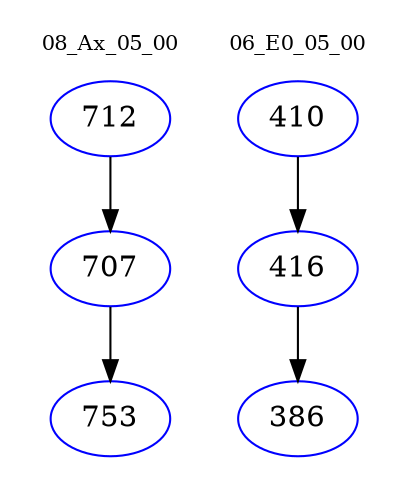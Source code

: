 digraph{
subgraph cluster_0 {
color = white
label = "08_Ax_05_00";
fontsize=10;
T0_712 [label="712", color="blue"]
T0_712 -> T0_707 [color="black"]
T0_707 [label="707", color="blue"]
T0_707 -> T0_753 [color="black"]
T0_753 [label="753", color="blue"]
}
subgraph cluster_1 {
color = white
label = "06_E0_05_00";
fontsize=10;
T1_410 [label="410", color="blue"]
T1_410 -> T1_416 [color="black"]
T1_416 [label="416", color="blue"]
T1_416 -> T1_386 [color="black"]
T1_386 [label="386", color="blue"]
}
}

